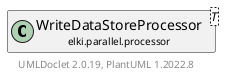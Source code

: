 @startuml
    remove .*\.(Instance|Par|Parameterizer|Factory)$
    set namespaceSeparator none
    hide empty fields
    hide empty methods

    class "<size:14>WriteDataStoreProcessor.Instance\n<size:10>elki.parallel.processor" as elki.parallel.processor.WriteDataStoreProcessor.Instance [[WriteDataStoreProcessor.Instance.html]] {
        ~input: Instance<T>
        +Instance(Instance<T>)
        +map(DBIDRef): void
    }

    interface "<size:14>Processor.Instance\n<size:10>elki.parallel.processor" as elki.parallel.processor.Processor.Instance [[Processor.Instance.html]] {
        {abstract} +map(DBIDRef): void
    }
    class "<size:14>WriteDataStoreProcessor\n<size:10>elki.parallel.processor" as elki.parallel.processor.WriteDataStoreProcessor<T> [[WriteDataStoreProcessor.html]]

    elki.parallel.processor.Processor.Instance <|.. elki.parallel.processor.WriteDataStoreProcessor.Instance
    elki.parallel.processor.WriteDataStoreProcessor +-- elki.parallel.processor.WriteDataStoreProcessor.Instance

    center footer UMLDoclet 2.0.19, PlantUML 1.2022.8
@enduml
